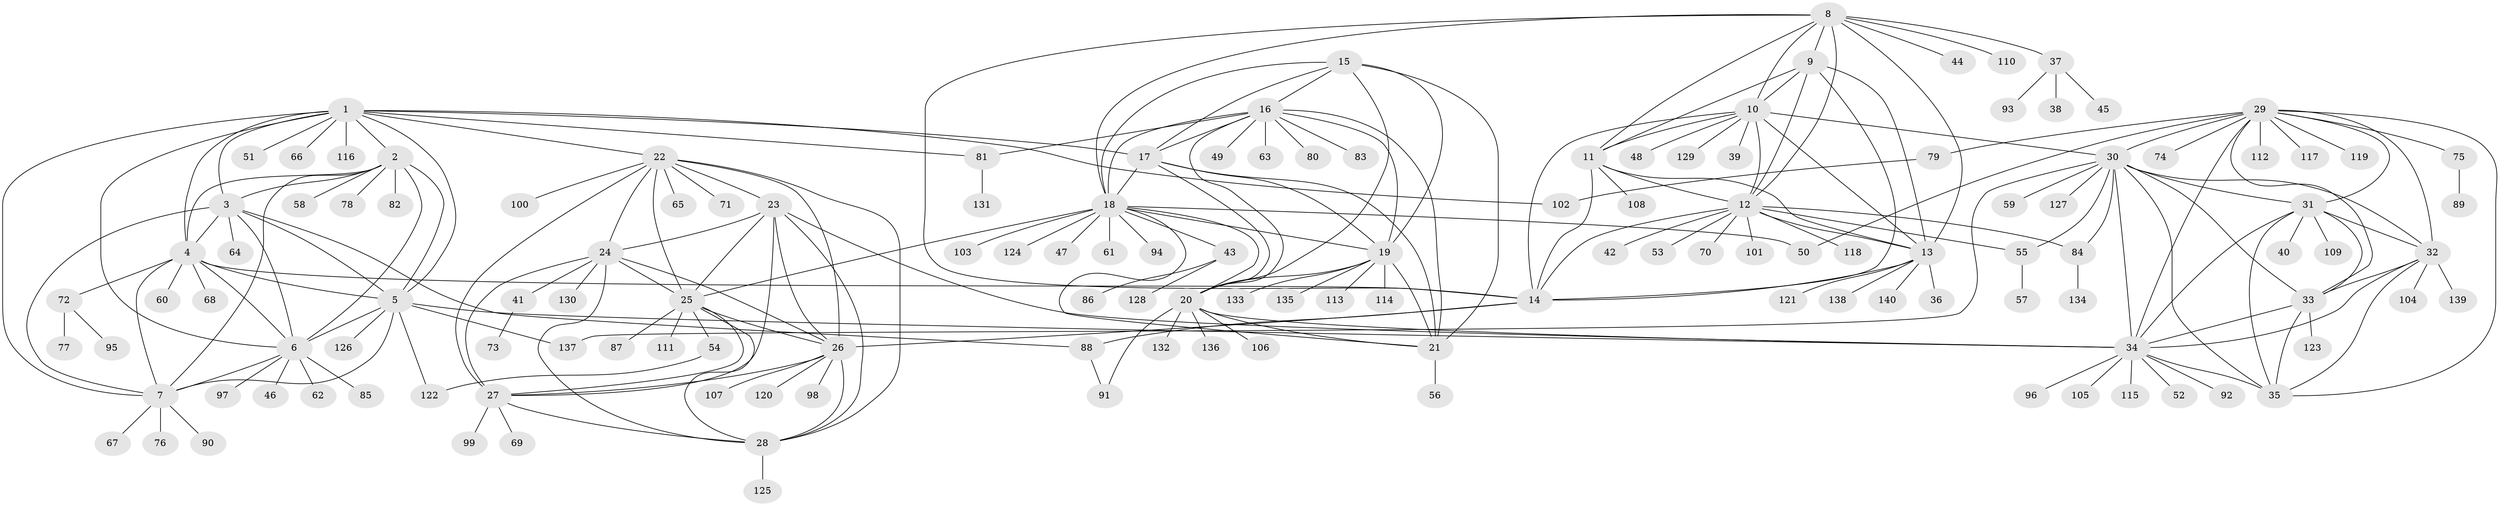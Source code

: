 // coarse degree distribution, {12: 0.03, 7: 0.05, 9: 0.08, 6: 0.06, 13: 0.02, 8: 0.01, 5: 0.01, 16: 0.01, 11: 0.01, 1: 0.56, 4: 0.01, 2: 0.12, 3: 0.03}
// Generated by graph-tools (version 1.1) at 2025/52/03/04/25 22:52:16]
// undirected, 140 vertices, 229 edges
graph export_dot {
  node [color=gray90,style=filled];
  1;
  2;
  3;
  4;
  5;
  6;
  7;
  8;
  9;
  10;
  11;
  12;
  13;
  14;
  15;
  16;
  17;
  18;
  19;
  20;
  21;
  22;
  23;
  24;
  25;
  26;
  27;
  28;
  29;
  30;
  31;
  32;
  33;
  34;
  35;
  36;
  37;
  38;
  39;
  40;
  41;
  42;
  43;
  44;
  45;
  46;
  47;
  48;
  49;
  50;
  51;
  52;
  53;
  54;
  55;
  56;
  57;
  58;
  59;
  60;
  61;
  62;
  63;
  64;
  65;
  66;
  67;
  68;
  69;
  70;
  71;
  72;
  73;
  74;
  75;
  76;
  77;
  78;
  79;
  80;
  81;
  82;
  83;
  84;
  85;
  86;
  87;
  88;
  89;
  90;
  91;
  92;
  93;
  94;
  95;
  96;
  97;
  98;
  99;
  100;
  101;
  102;
  103;
  104;
  105;
  106;
  107;
  108;
  109;
  110;
  111;
  112;
  113;
  114;
  115;
  116;
  117;
  118;
  119;
  120;
  121;
  122;
  123;
  124;
  125;
  126;
  127;
  128;
  129;
  130;
  131;
  132;
  133;
  134;
  135;
  136;
  137;
  138;
  139;
  140;
  1 -- 2;
  1 -- 3;
  1 -- 4;
  1 -- 5;
  1 -- 6;
  1 -- 7;
  1 -- 17;
  1 -- 22;
  1 -- 51;
  1 -- 66;
  1 -- 81;
  1 -- 102;
  1 -- 116;
  2 -- 3;
  2 -- 4;
  2 -- 5;
  2 -- 6;
  2 -- 7;
  2 -- 58;
  2 -- 78;
  2 -- 82;
  3 -- 4;
  3 -- 5;
  3 -- 6;
  3 -- 7;
  3 -- 64;
  3 -- 88;
  4 -- 5;
  4 -- 6;
  4 -- 7;
  4 -- 14;
  4 -- 60;
  4 -- 68;
  4 -- 72;
  5 -- 6;
  5 -- 7;
  5 -- 34;
  5 -- 122;
  5 -- 126;
  5 -- 137;
  6 -- 7;
  6 -- 46;
  6 -- 62;
  6 -- 85;
  6 -- 97;
  7 -- 67;
  7 -- 76;
  7 -- 90;
  8 -- 9;
  8 -- 10;
  8 -- 11;
  8 -- 12;
  8 -- 13;
  8 -- 14;
  8 -- 18;
  8 -- 37;
  8 -- 44;
  8 -- 110;
  9 -- 10;
  9 -- 11;
  9 -- 12;
  9 -- 13;
  9 -- 14;
  10 -- 11;
  10 -- 12;
  10 -- 13;
  10 -- 14;
  10 -- 30;
  10 -- 39;
  10 -- 48;
  10 -- 129;
  11 -- 12;
  11 -- 13;
  11 -- 14;
  11 -- 108;
  12 -- 13;
  12 -- 14;
  12 -- 42;
  12 -- 53;
  12 -- 55;
  12 -- 70;
  12 -- 84;
  12 -- 101;
  12 -- 118;
  13 -- 14;
  13 -- 36;
  13 -- 121;
  13 -- 138;
  13 -- 140;
  14 -- 26;
  14 -- 88;
  15 -- 16;
  15 -- 17;
  15 -- 18;
  15 -- 19;
  15 -- 20;
  15 -- 21;
  16 -- 17;
  16 -- 18;
  16 -- 19;
  16 -- 20;
  16 -- 21;
  16 -- 49;
  16 -- 63;
  16 -- 80;
  16 -- 81;
  16 -- 83;
  17 -- 18;
  17 -- 19;
  17 -- 20;
  17 -- 21;
  18 -- 19;
  18 -- 20;
  18 -- 21;
  18 -- 25;
  18 -- 43;
  18 -- 47;
  18 -- 50;
  18 -- 61;
  18 -- 94;
  18 -- 103;
  18 -- 124;
  19 -- 20;
  19 -- 21;
  19 -- 113;
  19 -- 114;
  19 -- 133;
  19 -- 135;
  20 -- 21;
  20 -- 34;
  20 -- 91;
  20 -- 106;
  20 -- 132;
  20 -- 136;
  21 -- 56;
  22 -- 23;
  22 -- 24;
  22 -- 25;
  22 -- 26;
  22 -- 27;
  22 -- 28;
  22 -- 65;
  22 -- 71;
  22 -- 100;
  23 -- 24;
  23 -- 25;
  23 -- 26;
  23 -- 27;
  23 -- 28;
  23 -- 34;
  24 -- 25;
  24 -- 26;
  24 -- 27;
  24 -- 28;
  24 -- 41;
  24 -- 130;
  25 -- 26;
  25 -- 27;
  25 -- 28;
  25 -- 54;
  25 -- 87;
  25 -- 111;
  26 -- 27;
  26 -- 28;
  26 -- 98;
  26 -- 107;
  26 -- 120;
  27 -- 28;
  27 -- 69;
  27 -- 99;
  28 -- 125;
  29 -- 30;
  29 -- 31;
  29 -- 32;
  29 -- 33;
  29 -- 34;
  29 -- 35;
  29 -- 50;
  29 -- 74;
  29 -- 75;
  29 -- 79;
  29 -- 112;
  29 -- 117;
  29 -- 119;
  30 -- 31;
  30 -- 32;
  30 -- 33;
  30 -- 34;
  30 -- 35;
  30 -- 55;
  30 -- 59;
  30 -- 84;
  30 -- 127;
  30 -- 137;
  31 -- 32;
  31 -- 33;
  31 -- 34;
  31 -- 35;
  31 -- 40;
  31 -- 109;
  32 -- 33;
  32 -- 34;
  32 -- 35;
  32 -- 104;
  32 -- 139;
  33 -- 34;
  33 -- 35;
  33 -- 123;
  34 -- 35;
  34 -- 52;
  34 -- 92;
  34 -- 96;
  34 -- 105;
  34 -- 115;
  37 -- 38;
  37 -- 45;
  37 -- 93;
  41 -- 73;
  43 -- 86;
  43 -- 128;
  54 -- 122;
  55 -- 57;
  72 -- 77;
  72 -- 95;
  75 -- 89;
  79 -- 102;
  81 -- 131;
  84 -- 134;
  88 -- 91;
}

